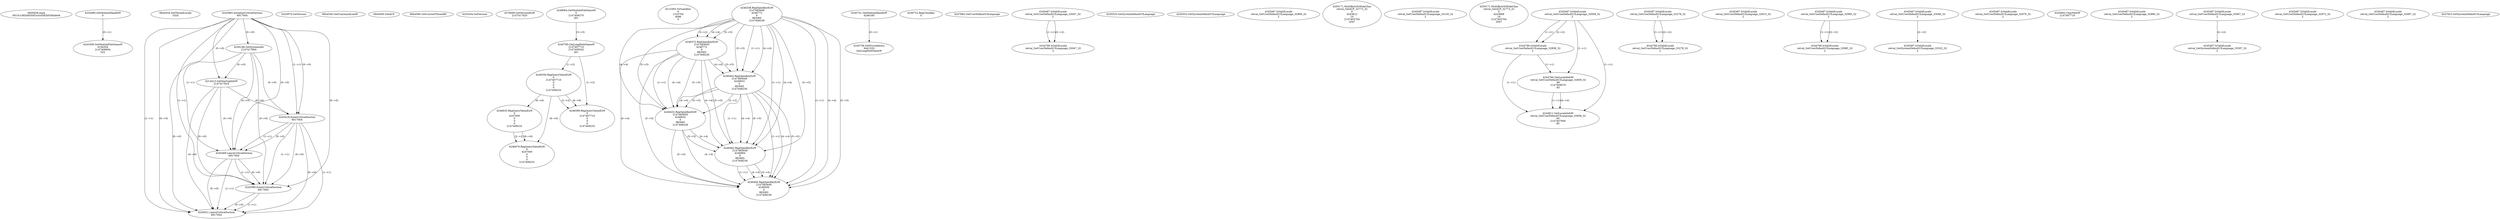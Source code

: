 // Global SCDG with merge call
digraph {
	0 [label="6850628.main
0015c1d92b6550f1e3c4582b03bbde04"]
	1 [label="4254480.GetModuleHandleW
0"]
	2 [label="6844434.SetThreadLocale
1024"]
	3 [label="4243965.InitializeCriticalSection
6917004"]
	4 [label="4243979.GetVersion
"]
	5 [label="4250188.GetSystemInfo
2147417660"]
	3 -> 5 [label="(0-->0)"]
	6 [label="6844540.GetCommandLineW
"]
	7 [label="4214413.GetStartupInfoW
2147417624"]
	3 -> 7 [label="(0-->0)"]
	5 -> 7 [label="(0-->0)"]
	8 [label="6844560.GetACP
"]
	9 [label="6844580.GetCurrentThreadId
"]
	10 [label="4250204.GetVersion
"]
	11 [label="4276690.GetVersionExW
2147417420"]
	12 [label="4243306.GetModuleFileNameW
4194304
2147408904
522"]
	1 -> 12 [label="(0-->1)"]
	13 [label="4248064.GetModuleFileNameW
0
2147408370
261"]
	14 [label="4215383.VirtualAlloc
0
1310704
4096
4"]
	15 [label="4246338.RegOpenKeyExW
2147483649
4246772
0
983065
2147408236"]
	16 [label="4245741.GetModuleHandleW
4246160"]
	17 [label="4245758.GetProcAddress
9441320
GetLongPathNameW"]
	16 -> 17 [label="(0-->1)"]
	18 [label="4245785.GetLongPathNameW
2147407710
2147406542
261"]
	13 -> 18 [label="(3-->3)"]
	19 [label="4246556.RegQueryValueExW
0
2147407710
0
0
0
2147408232"]
	18 -> 19 [label="(1-->2)"]
	20 [label="4246635.RegQueryValueExW
0
4247000
0
0
0
2147408232"]
	19 -> 20 [label="(6-->6)"]
	21 [label="4246722.RegCloseKey
0"]
	22 [label="4247883.GetUserDefaultUILanguage
"]
	23 [label="4245418.EnterCriticalSection
6917004"]
	3 -> 23 [label="(1-->1)"]
	3 -> 23 [label="(0-->0)"]
	5 -> 23 [label="(0-->0)"]
	7 -> 23 [label="(0-->0)"]
	24 [label="4245469.LeaveCriticalSection
6917004"]
	3 -> 24 [label="(1-->1)"]
	23 -> 24 [label="(1-->1)"]
	3 -> 24 [label="(0-->0)"]
	5 -> 24 [label="(0-->0)"]
	7 -> 24 [label="(0-->0)"]
	23 -> 24 [label="(0-->0)"]
	25 [label="4245487.IsValidLocale
retval_GetUserDefaultUILanguage_33047_32
2"]
	26 [label="4244766.IsValidLocale
retval_GetUserDefaultUILanguage_33047_32
2"]
	25 -> 26 [label="(1-->1)"]
	25 -> 26 [label="(2-->2)"]
	27 [label="4245525.GetSystemDefaultUILanguage
"]
	28 [label="4245552.GetSystemDefaultUILanguage
"]
	29 [label="4246372.RegOpenKeyExW
2147483650
4246772
0
983065
2147408236"]
	15 -> 29 [label="(2-->2)"]
	15 -> 29 [label="(4-->4)"]
	15 -> 29 [label="(5-->5)"]
	30 [label="4245487.IsValidLocale
retval_GetUserDefaultUILanguage_32966_32
2"]
	31 [label="4250171.MultiByteToWideChar
retval_GetACP_32773_32
0
4243812
10
2147403704
2047"]
	32 [label="4246676.RegQueryValueExW
0
4247000
0
0
0
2147408232"]
	20 -> 32 [label="(2-->2)"]
	19 -> 32 [label="(6-->6)"]
	20 -> 32 [label="(6-->6)"]
	33 [label="4245487.IsValidLocale
retval_GetUserDefaultUILanguage_33130_32
2"]
	34 [label="4250171.MultiByteToWideChar
retval_GetACP_32773_32
0
4243868
10
2147403704
2047"]
	35 [label="4245487.IsValidLocale
retval_GetUserDefaultUILanguage_32858_32
2"]
	36 [label="4244766.IsValidLocale
retval_GetUserDefaultUILanguage_32858_32
2"]
	35 -> 36 [label="(1-->1)"]
	35 -> 36 [label="(2-->2)"]
	37 [label="4244794.GetLocaleInfoW
retval_GetUserDefaultUILanguage_32858_32
89
2147408070
85"]
	35 -> 37 [label="(1-->1)"]
	36 -> 37 [label="(1-->1)"]
	38 [label="4244811.GetLocaleInfoW
retval_GetUserDefaultUILanguage_32858_32
90
2147407900
85"]
	35 -> 38 [label="(1-->1)"]
	36 -> 38 [label="(1-->1)"]
	37 -> 38 [label="(1-->1)"]
	37 -> 38 [label="(4-->4)"]
	39 [label="4246402.RegOpenKeyExW
2147483649
4246832
0
983065
2147408236"]
	15 -> 39 [label="(1-->1)"]
	15 -> 39 [label="(4-->4)"]
	29 -> 39 [label="(4-->4)"]
	15 -> 39 [label="(5-->5)"]
	29 -> 39 [label="(5-->5)"]
	40 [label="4246432.RegOpenKeyExW
2147483650
4246832
0
983065
2147408236"]
	29 -> 40 [label="(1-->1)"]
	39 -> 40 [label="(2-->2)"]
	15 -> 40 [label="(4-->4)"]
	29 -> 40 [label="(4-->4)"]
	39 -> 40 [label="(4-->4)"]
	15 -> 40 [label="(5-->5)"]
	29 -> 40 [label="(5-->5)"]
	39 -> 40 [label="(5-->5)"]
	41 [label="4246462.RegOpenKeyExW
2147483649
4246884
0
983065
2147408236"]
	15 -> 41 [label="(1-->1)"]
	39 -> 41 [label="(1-->1)"]
	15 -> 41 [label="(4-->4)"]
	29 -> 41 [label="(4-->4)"]
	39 -> 41 [label="(4-->4)"]
	40 -> 41 [label="(4-->4)"]
	15 -> 41 [label="(5-->5)"]
	29 -> 41 [label="(5-->5)"]
	39 -> 41 [label="(5-->5)"]
	40 -> 41 [label="(5-->5)"]
	42 [label="4246492.RegOpenKeyExW
2147483649
4246936
0
983065
2147408236"]
	15 -> 42 [label="(1-->1)"]
	39 -> 42 [label="(1-->1)"]
	41 -> 42 [label="(1-->1)"]
	15 -> 42 [label="(4-->4)"]
	29 -> 42 [label="(4-->4)"]
	39 -> 42 [label="(4-->4)"]
	40 -> 42 [label="(4-->4)"]
	41 -> 42 [label="(4-->4)"]
	15 -> 42 [label="(5-->5)"]
	29 -> 42 [label="(5-->5)"]
	39 -> 42 [label="(5-->5)"]
	40 -> 42 [label="(5-->5)"]
	41 -> 42 [label="(5-->5)"]
	43 [label="4245487.IsValidLocale
retval_GetUserDefaultUILanguage_33278_32
2"]
	44 [label="4244766.IsValidLocale
retval_GetUserDefaultUILanguage_33278_32
2"]
	43 -> 44 [label="(1-->1)"]
	43 -> 44 [label="(2-->2)"]
	45 [label="4245487.IsValidLocale
retval_GetUserDefaultUILanguage_32915_32
2"]
	46 [label="4245487.IsValidLocale
retval_GetUserDefaultUILanguage_32985_32
2"]
	47 [label="4245487.IsValidLocale
retval_GetUserDefaultUILanguage_33046_32
2"]
	48 [label="4246599.RegQueryValueExW
0
2147407710
0
0
0
2147408232"]
	18 -> 48 [label="(1-->2)"]
	19 -> 48 [label="(2-->2)"]
	19 -> 48 [label="(6-->6)"]
	49 [label="4245487.IsValidLocale
retval_GetUserDefaultUILanguage_32979_32
2"]
	50 [label="4245683.CharNextW
2147407716"]
	51 [label="4245487.IsValidLocale
retval_GetUserDefaultUILanguage_32980_32
2"]
	52 [label="4245487.IsValidLocale
retval_GetUserDefaultUILanguage_33067_32
2"]
	53 [label="4245487.IsValidLocale
retval_GetUserDefaultUILanguage_32972_32
2"]
	54 [label="4245487.IsValidLocale
retval_GetUserDefaultUILanguage_32987_32
2"]
	55 [label="4245580.EnterCriticalSection
6917004"]
	3 -> 55 [label="(1-->1)"]
	23 -> 55 [label="(1-->1)"]
	24 -> 55 [label="(1-->1)"]
	3 -> 55 [label="(0-->0)"]
	5 -> 55 [label="(0-->0)"]
	7 -> 55 [label="(0-->0)"]
	23 -> 55 [label="(0-->0)"]
	24 -> 55 [label="(0-->0)"]
	56 [label="4245621.LeaveCriticalSection
6917004"]
	3 -> 56 [label="(1-->1)"]
	23 -> 56 [label="(1-->1)"]
	24 -> 56 [label="(1-->1)"]
	55 -> 56 [label="(1-->1)"]
	3 -> 56 [label="(0-->0)"]
	5 -> 56 [label="(0-->0)"]
	7 -> 56 [label="(0-->0)"]
	23 -> 56 [label="(0-->0)"]
	24 -> 56 [label="(0-->0)"]
	55 -> 56 [label="(0-->0)"]
	57 [label="4247923.GetSystemDefaultUILanguage
"]
	58 [label="4245487.IsValidLocale
retval_GetSystemDefaultUILanguage_33322_32
2"]
	47 -> 58 [label="(2-->2)"]
	59 [label="4245487.IsValidLocale
retval_GetSystemDefaultUILanguage_33597_32
2"]
	52 -> 59 [label="(2-->2)"]
	60 [label="4244766.IsValidLocale
retval_GetUserDefaultUILanguage_32985_32
2"]
	46 -> 60 [label="(1-->1)"]
	46 -> 60 [label="(2-->2)"]
}
